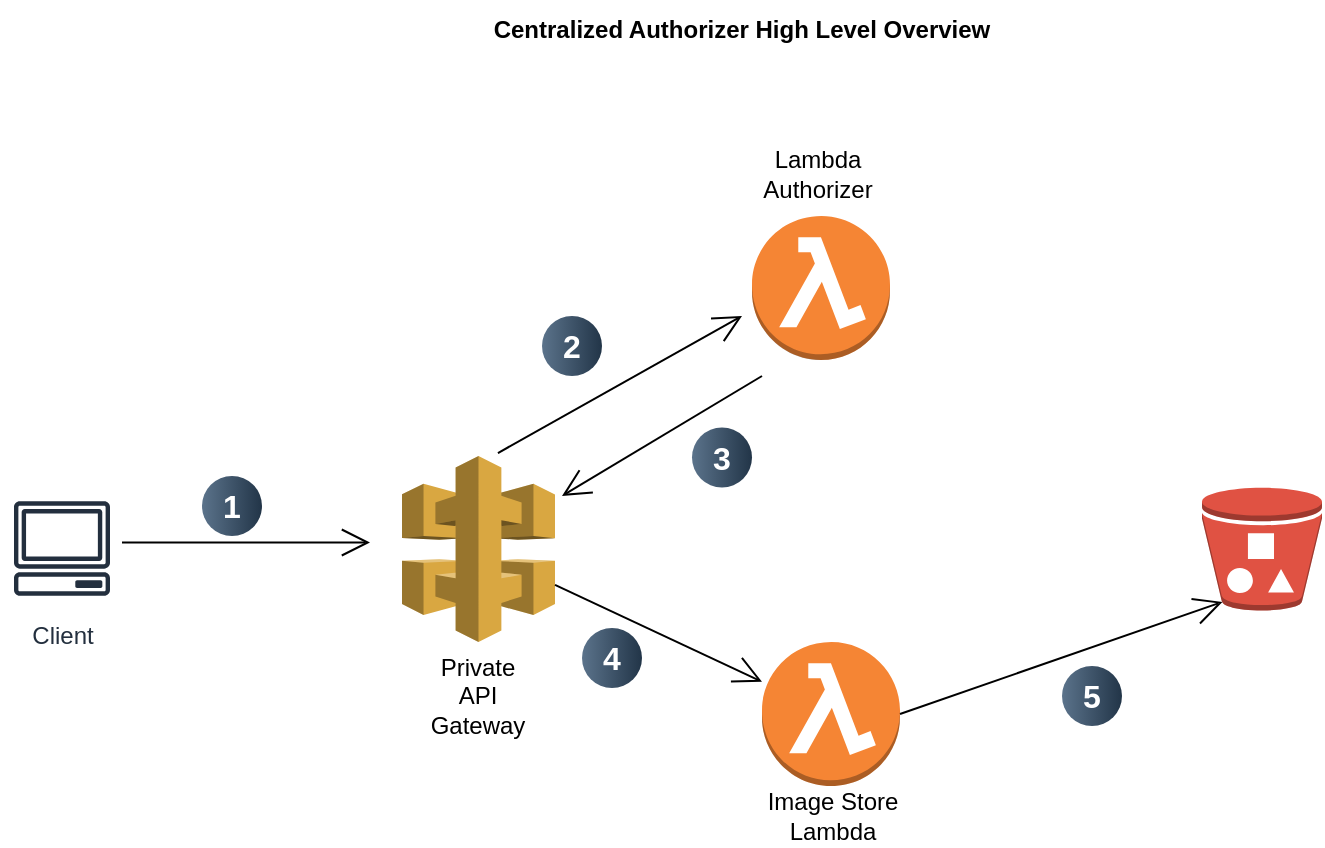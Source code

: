 <mxfile version="26.0.15">
  <diagram name="Page-1" id="f80A6QZ18gMu32bvnHT-">
    <mxGraphModel dx="794" dy="458" grid="1" gridSize="10" guides="1" tooltips="1" connect="1" arrows="1" fold="1" page="1" pageScale="1" pageWidth="850" pageHeight="1100" math="0" shadow="0">
      <root>
        <mxCell id="0" />
        <mxCell id="1" parent="0" />
        <mxCell id="QhTWb7Pbt5HctkMBt3LX-1" value="" style="outlineConnect=0;dashed=0;verticalLabelPosition=bottom;verticalAlign=top;align=center;html=1;shape=mxgraph.aws3.api_gateway;fillColor=#D9A741;gradientColor=none;" vertex="1" parent="1">
          <mxGeometry x="250" y="261" width="76.5" height="93" as="geometry" />
        </mxCell>
        <mxCell id="QhTWb7Pbt5HctkMBt3LX-2" value="" style="outlineConnect=0;dashed=0;verticalLabelPosition=bottom;verticalAlign=top;align=center;html=1;shape=mxgraph.aws3.lambda_function;fillColor=#F58534;gradientColor=none;" vertex="1" parent="1">
          <mxGeometry x="430" y="354" width="69" height="72" as="geometry" />
        </mxCell>
        <mxCell id="QhTWb7Pbt5HctkMBt3LX-3" value="" style="outlineConnect=0;dashed=0;verticalLabelPosition=bottom;verticalAlign=top;align=center;html=1;shape=mxgraph.aws3.lambda_function;fillColor=#F58534;gradientColor=none;" vertex="1" parent="1">
          <mxGeometry x="425" y="141" width="69" height="72" as="geometry" />
        </mxCell>
        <mxCell id="QhTWb7Pbt5HctkMBt3LX-4" value="" style="outlineConnect=0;dashed=0;verticalLabelPosition=bottom;verticalAlign=top;align=center;html=1;shape=mxgraph.aws3.bucket_with_objects;fillColor=#E05243;gradientColor=none;" vertex="1" parent="1">
          <mxGeometry x="650" y="276.75" width="60" height="61.5" as="geometry" />
        </mxCell>
        <mxCell id="QhTWb7Pbt5HctkMBt3LX-5" value="Client" style="sketch=0;outlineConnect=0;fontColor=#232F3E;gradientColor=none;strokeColor=#232F3E;fillColor=#ffffff;dashed=0;verticalLabelPosition=bottom;verticalAlign=top;align=center;html=1;fontSize=12;fontStyle=0;aspect=fixed;shape=mxgraph.aws4.resourceIcon;resIcon=mxgraph.aws4.client;" vertex="1" parent="1">
          <mxGeometry x="50" y="277.25" width="60" height="60" as="geometry" />
        </mxCell>
        <mxCell id="QhTWb7Pbt5HctkMBt3LX-7" value="" style="endArrow=open;endFill=1;endSize=12;html=1;rounded=0;" edge="1" parent="1">
          <mxGeometry width="160" relative="1" as="geometry">
            <mxPoint x="110" y="304.25" as="sourcePoint" />
            <mxPoint x="234" y="304.25" as="targetPoint" />
          </mxGeometry>
        </mxCell>
        <mxCell id="QhTWb7Pbt5HctkMBt3LX-8" value="1" style="ellipse;whiteSpace=wrap;html=1;aspect=fixed;rotation=0;gradientColor=#223548;strokeColor=none;gradientDirection=east;fillColor=#5b738b;rounded=0;pointerEvents=0;fontFamily=Helvetica;fontSize=16;fontColor=#FFFFFF;spacingTop=4;spacingBottom=4;spacingLeft=4;spacingRight=4;points=[];fontStyle=1" vertex="1" parent="1">
          <mxGeometry x="150" y="271" width="30" height="30" as="geometry" />
        </mxCell>
        <mxCell id="QhTWb7Pbt5HctkMBt3LX-10" value="2" style="ellipse;whiteSpace=wrap;html=1;aspect=fixed;rotation=0;gradientColor=#223548;strokeColor=none;gradientDirection=east;fillColor=#5b738b;rounded=0;pointerEvents=0;fontFamily=Helvetica;fontSize=16;fontColor=#FFFFFF;spacingTop=4;spacingBottom=4;spacingLeft=4;spacingRight=4;points=[];fontStyle=1" vertex="1" parent="1">
          <mxGeometry x="320" y="191" width="30" height="30" as="geometry" />
        </mxCell>
        <mxCell id="QhTWb7Pbt5HctkMBt3LX-11" value="3" style="ellipse;whiteSpace=wrap;html=1;aspect=fixed;rotation=0;gradientColor=#223548;strokeColor=none;gradientDirection=east;fillColor=#5b738b;rounded=0;pointerEvents=0;fontFamily=Helvetica;fontSize=16;fontColor=#FFFFFF;spacingTop=4;spacingBottom=4;spacingLeft=4;spacingRight=4;points=[];fontStyle=1" vertex="1" parent="1">
          <mxGeometry x="395" y="246.75" width="30" height="30" as="geometry" />
        </mxCell>
        <mxCell id="QhTWb7Pbt5HctkMBt3LX-12" value="4" style="ellipse;whiteSpace=wrap;html=1;aspect=fixed;rotation=0;gradientColor=#223548;strokeColor=none;gradientDirection=east;fillColor=#5b738b;rounded=0;pointerEvents=0;fontFamily=Helvetica;fontSize=16;fontColor=#FFFFFF;spacingTop=4;spacingBottom=4;spacingLeft=4;spacingRight=4;points=[];fontStyle=1" vertex="1" parent="1">
          <mxGeometry x="340" y="347" width="30" height="30" as="geometry" />
        </mxCell>
        <mxCell id="QhTWb7Pbt5HctkMBt3LX-13" value="5" style="ellipse;whiteSpace=wrap;html=1;aspect=fixed;rotation=0;gradientColor=#223548;strokeColor=none;gradientDirection=east;fillColor=#5b738b;rounded=0;pointerEvents=0;fontFamily=Helvetica;fontSize=16;fontColor=#FFFFFF;spacingTop=4;spacingBottom=4;spacingLeft=4;spacingRight=4;points=[];fontStyle=1" vertex="1" parent="1">
          <mxGeometry x="580" y="366" width="30" height="30" as="geometry" />
        </mxCell>
        <mxCell id="QhTWb7Pbt5HctkMBt3LX-14" value="" style="endArrow=open;endFill=1;endSize=12;html=1;rounded=0;exitX=0.627;exitY=-0.016;exitDx=0;exitDy=0;exitPerimeter=0;" edge="1" parent="1" source="QhTWb7Pbt5HctkMBt3LX-1">
          <mxGeometry width="160" relative="1" as="geometry">
            <mxPoint x="340" y="311" as="sourcePoint" />
            <mxPoint x="420" y="191" as="targetPoint" />
          </mxGeometry>
        </mxCell>
        <mxCell id="QhTWb7Pbt5HctkMBt3LX-15" value="" style="endArrow=open;endFill=1;endSize=12;html=1;rounded=0;" edge="1" parent="1">
          <mxGeometry width="160" relative="1" as="geometry">
            <mxPoint x="430" y="221" as="sourcePoint" />
            <mxPoint x="330" y="281" as="targetPoint" />
          </mxGeometry>
        </mxCell>
        <mxCell id="QhTWb7Pbt5HctkMBt3LX-16" value="" style="endArrow=open;endFill=1;endSize=12;html=1;rounded=0;" edge="1" parent="1" source="QhTWb7Pbt5HctkMBt3LX-1" target="QhTWb7Pbt5HctkMBt3LX-2">
          <mxGeometry width="160" relative="1" as="geometry">
            <mxPoint x="340" y="311" as="sourcePoint" />
            <mxPoint x="500" y="311" as="targetPoint" />
          </mxGeometry>
        </mxCell>
        <mxCell id="QhTWb7Pbt5HctkMBt3LX-17" value="" style="endArrow=open;endFill=1;endSize=12;html=1;rounded=0;exitX=1;exitY=0.5;exitDx=0;exitDy=0;exitPerimeter=0;entryX=0.17;entryY=0.93;entryDx=0;entryDy=0;entryPerimeter=0;" edge="1" parent="1" source="QhTWb7Pbt5HctkMBt3LX-2" target="QhTWb7Pbt5HctkMBt3LX-4">
          <mxGeometry width="160" relative="1" as="geometry">
            <mxPoint x="490" y="354" as="sourcePoint" />
            <mxPoint x="650" y="354" as="targetPoint" />
          </mxGeometry>
        </mxCell>
        <mxCell id="QhTWb7Pbt5HctkMBt3LX-18" value="Centralized Authorizer High Level Overview" style="text;html=1;align=center;verticalAlign=middle;whiteSpace=wrap;rounded=0;fontStyle=1" vertex="1" parent="1">
          <mxGeometry x="200" y="33" width="440" height="30" as="geometry" />
        </mxCell>
        <mxCell id="QhTWb7Pbt5HctkMBt3LX-19" value="Lambda Authorizer" style="text;html=1;align=center;verticalAlign=middle;whiteSpace=wrap;rounded=0;" vertex="1" parent="1">
          <mxGeometry x="428" y="105" width="60" height="30" as="geometry" />
        </mxCell>
        <mxCell id="QhTWb7Pbt5HctkMBt3LX-20" value="Image Store Lambda" style="text;html=1;align=center;verticalAlign=middle;whiteSpace=wrap;rounded=0;" vertex="1" parent="1">
          <mxGeometry x="429.5" y="426" width="70.5" height="30" as="geometry" />
        </mxCell>
        <mxCell id="QhTWb7Pbt5HctkMBt3LX-21" value="Private API Gateway" style="text;html=1;align=center;verticalAlign=middle;whiteSpace=wrap;rounded=0;" vertex="1" parent="1">
          <mxGeometry x="258.25" y="366" width="60" height="30" as="geometry" />
        </mxCell>
      </root>
    </mxGraphModel>
  </diagram>
</mxfile>
